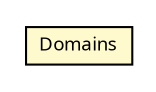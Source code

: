 #!/usr/local/bin/dot
#
# Class diagram 
# Generated by UMLGraph version R5_6 (http://www.umlgraph.org/)
#

digraph G {
	edge [fontname="Trebuchet MS",fontsize=10,labelfontname="Trebuchet MS",labelfontsize=10];
	node [fontname="Trebuchet MS",fontsize=10,shape=plaintext];
	nodesep=0.25;
	ranksep=0.5;
	// se.cambio.cds.util.Domains
	c160567 [label=<<table title="se.cambio.cds.util.Domains" border="0" cellborder="1" cellspacing="0" cellpadding="2" port="p" bgcolor="lemonChiffon" href="./Domains.html">
		<tr><td><table border="0" cellspacing="0" cellpadding="1">
<tr><td align="center" balign="center"><font face="Trebuchet MS"> Domains </font></td></tr>
		</table></td></tr>
		</table>>, URL="./Domains.html", fontname="Trebuchet MS", fontcolor="black", fontsize=9.0];
}

